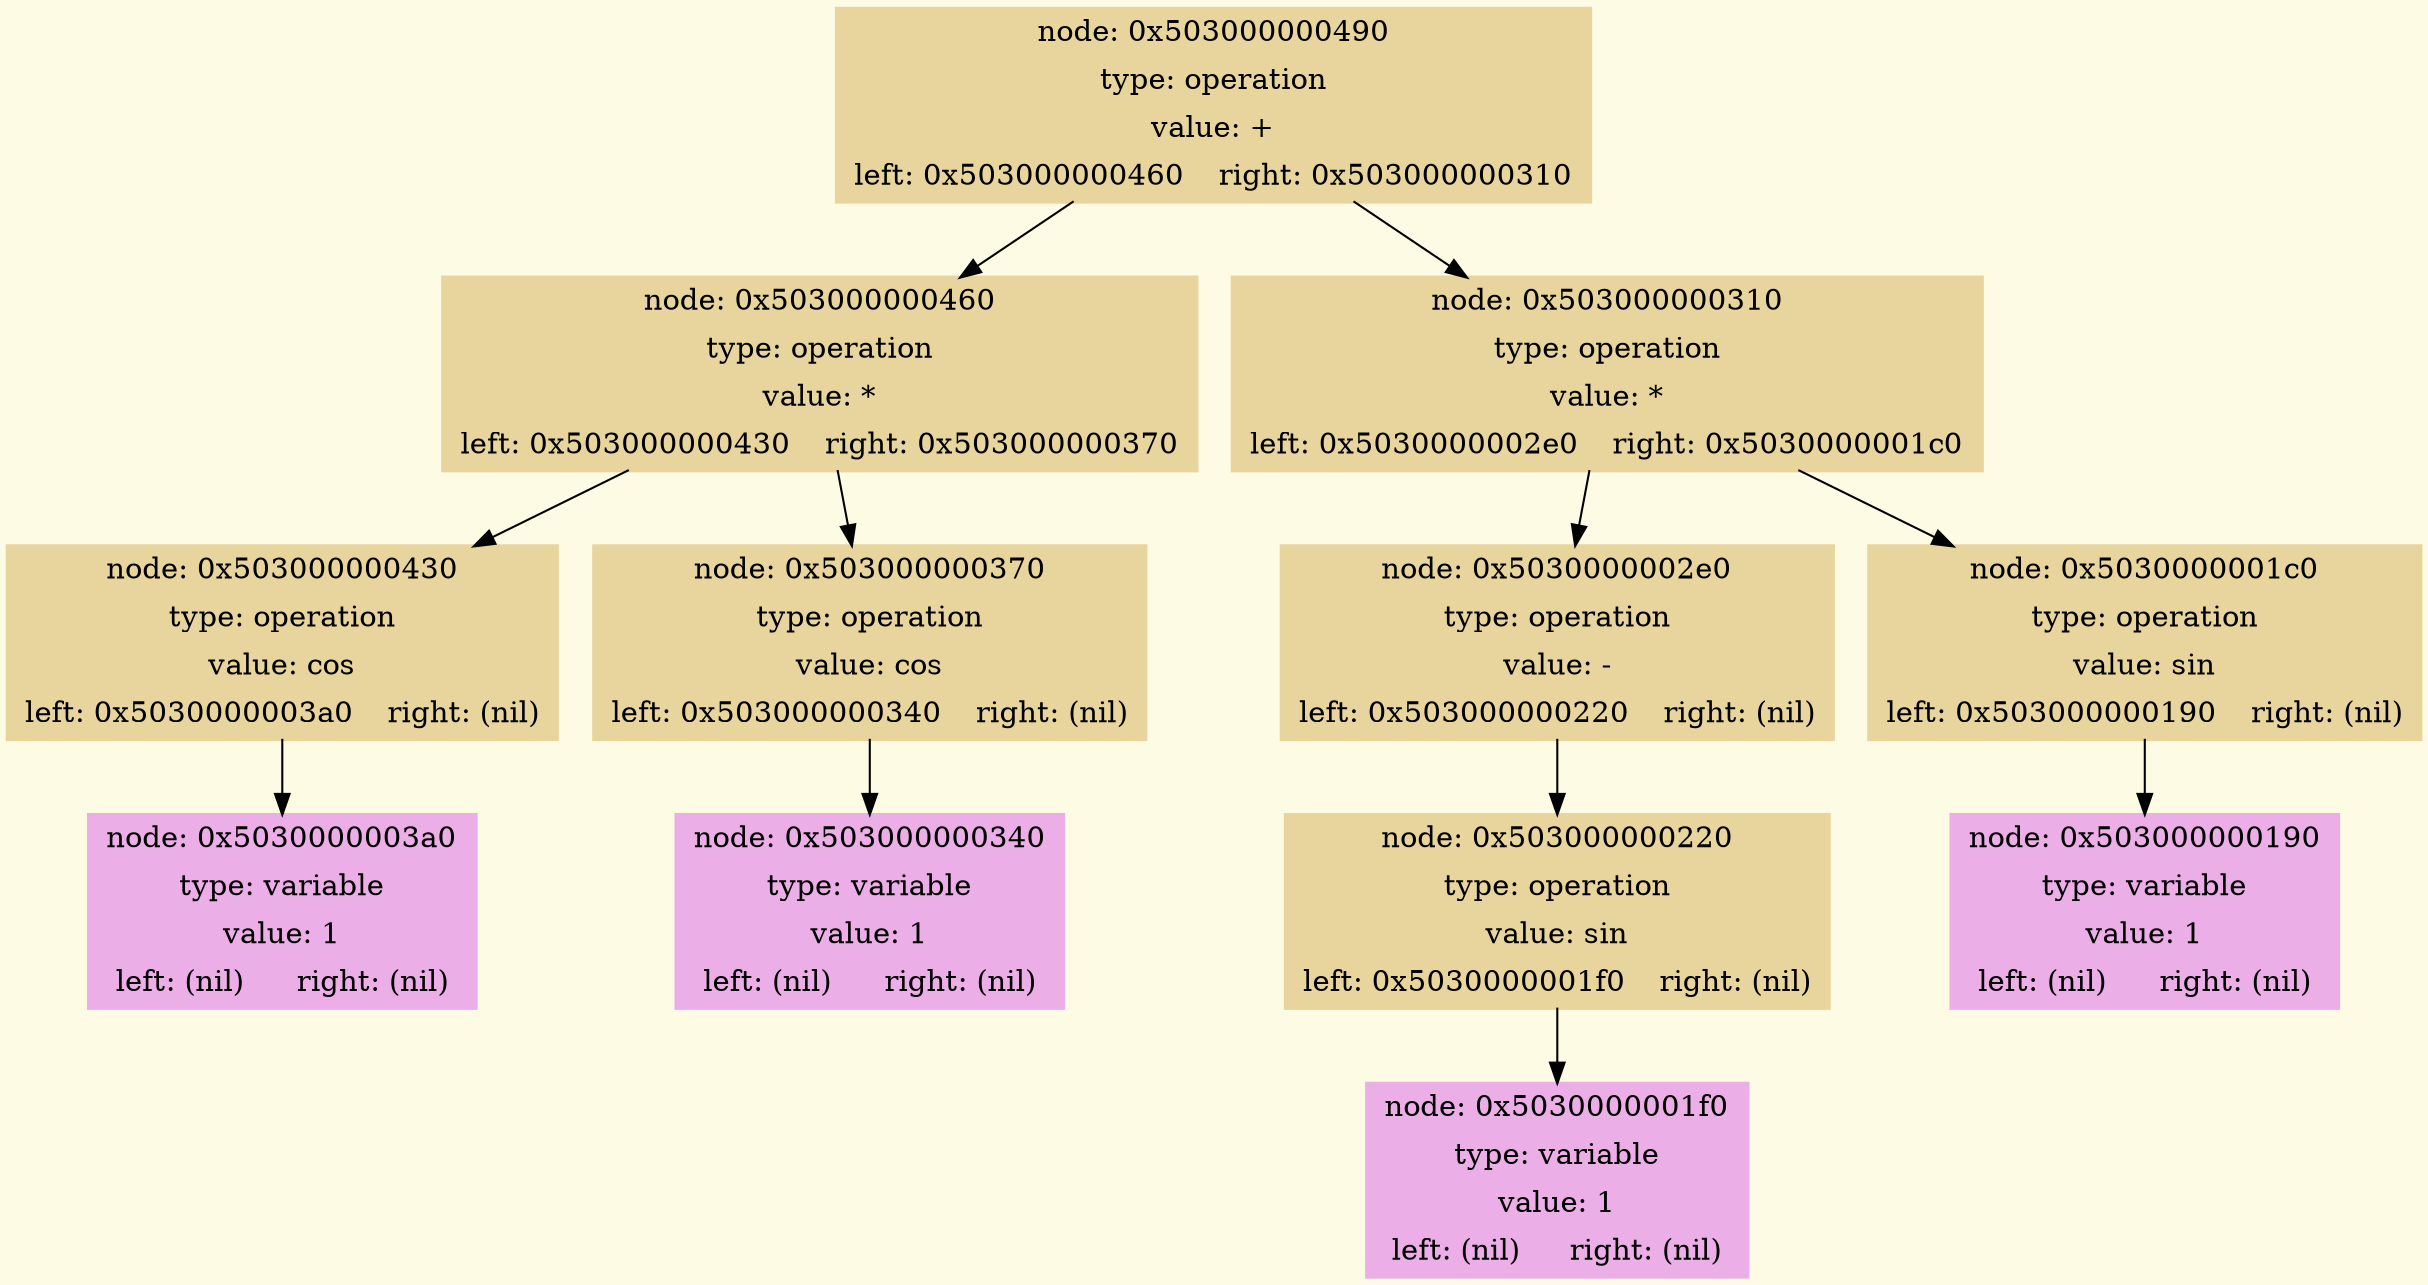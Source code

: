 digraph
{
    rankdir = TB;
    node [shape=record,style = filled,penwidth = 2.5];
    bgcolor = "#FDFBE4";

    node_0x503000000490 [rank=18446744073709551615,label=" { node: 0x503000000490 | type: operation | value: + | { left: 0x503000000460 | right: 0x503000000310 }} ", color = "#E8D59E"];
    node_0x503000000460 [rank=0,label=" { node: 0x503000000460 | type: operation | value: * | { left: 0x503000000430 | right: 0x503000000370 }} ", color = "#E8D59E"];
    node_0x503000000430 [rank=1,label=" { node: 0x503000000430 | type: operation | value: cos | { left: 0x5030000003a0 | right: (nil) }} ", color = "#E8D59E"];
    node_0x5030000003a0 [rank=2,label=" { node: 0x5030000003a0 | type: variable | value: 1 | { left: (nil) | right: (nil) }} ", color = "#EBAEE6"];
    node_0x503000000370 [rank=1,label=" { node: 0x503000000370 | type: operation | value: cos | { left: 0x503000000340 | right: (nil) }} ", color = "#E8D59E"];
    node_0x503000000340 [rank=2,label=" { node: 0x503000000340 | type: variable | value: 1 | { left: (nil) | right: (nil) }} ", color = "#EBAEE6"];
    node_0x503000000310 [rank=0,label=" { node: 0x503000000310 | type: operation | value: * | { left: 0x5030000002e0 | right: 0x5030000001c0 }} ", color = "#E8D59E"];
    node_0x5030000002e0 [rank=1,label=" { node: 0x5030000002e0 | type: operation | value: - | { left: 0x503000000220 | right: (nil) }} ", color = "#E8D59E"];
    node_0x503000000220 [rank=2,label=" { node: 0x503000000220 | type: operation | value: sin | { left: 0x5030000001f0 | right: (nil) }} ", color = "#E8D59E"];
    node_0x5030000001f0 [rank=3,label=" { node: 0x5030000001f0 | type: variable | value: 1 | { left: (nil) | right: (nil) }} ", color = "#EBAEE6"];
    node_0x5030000001c0 [rank=1,label=" { node: 0x5030000001c0 | type: operation | value: sin | { left: 0x503000000190 | right: (nil) }} ", color = "#E8D59E"];
    node_0x503000000190 [rank=2,label=" { node: 0x503000000190 | type: variable | value: 1 | { left: (nil) | right: (nil) }} ", color = "#EBAEE6"];
    node_0x503000000490 -> node_0x503000000460 -> node_0x503000000430 -> node_0x5030000003a0 ;
    node_0x503000000460 -> node_0x503000000370 -> node_0x503000000340 ;
    node_0x503000000490 -> node_0x503000000310 -> node_0x5030000002e0 -> node_0x503000000220 -> node_0x5030000001f0 ;
    node_0x503000000310 -> node_0x5030000001c0 -> node_0x503000000190 ;
}
